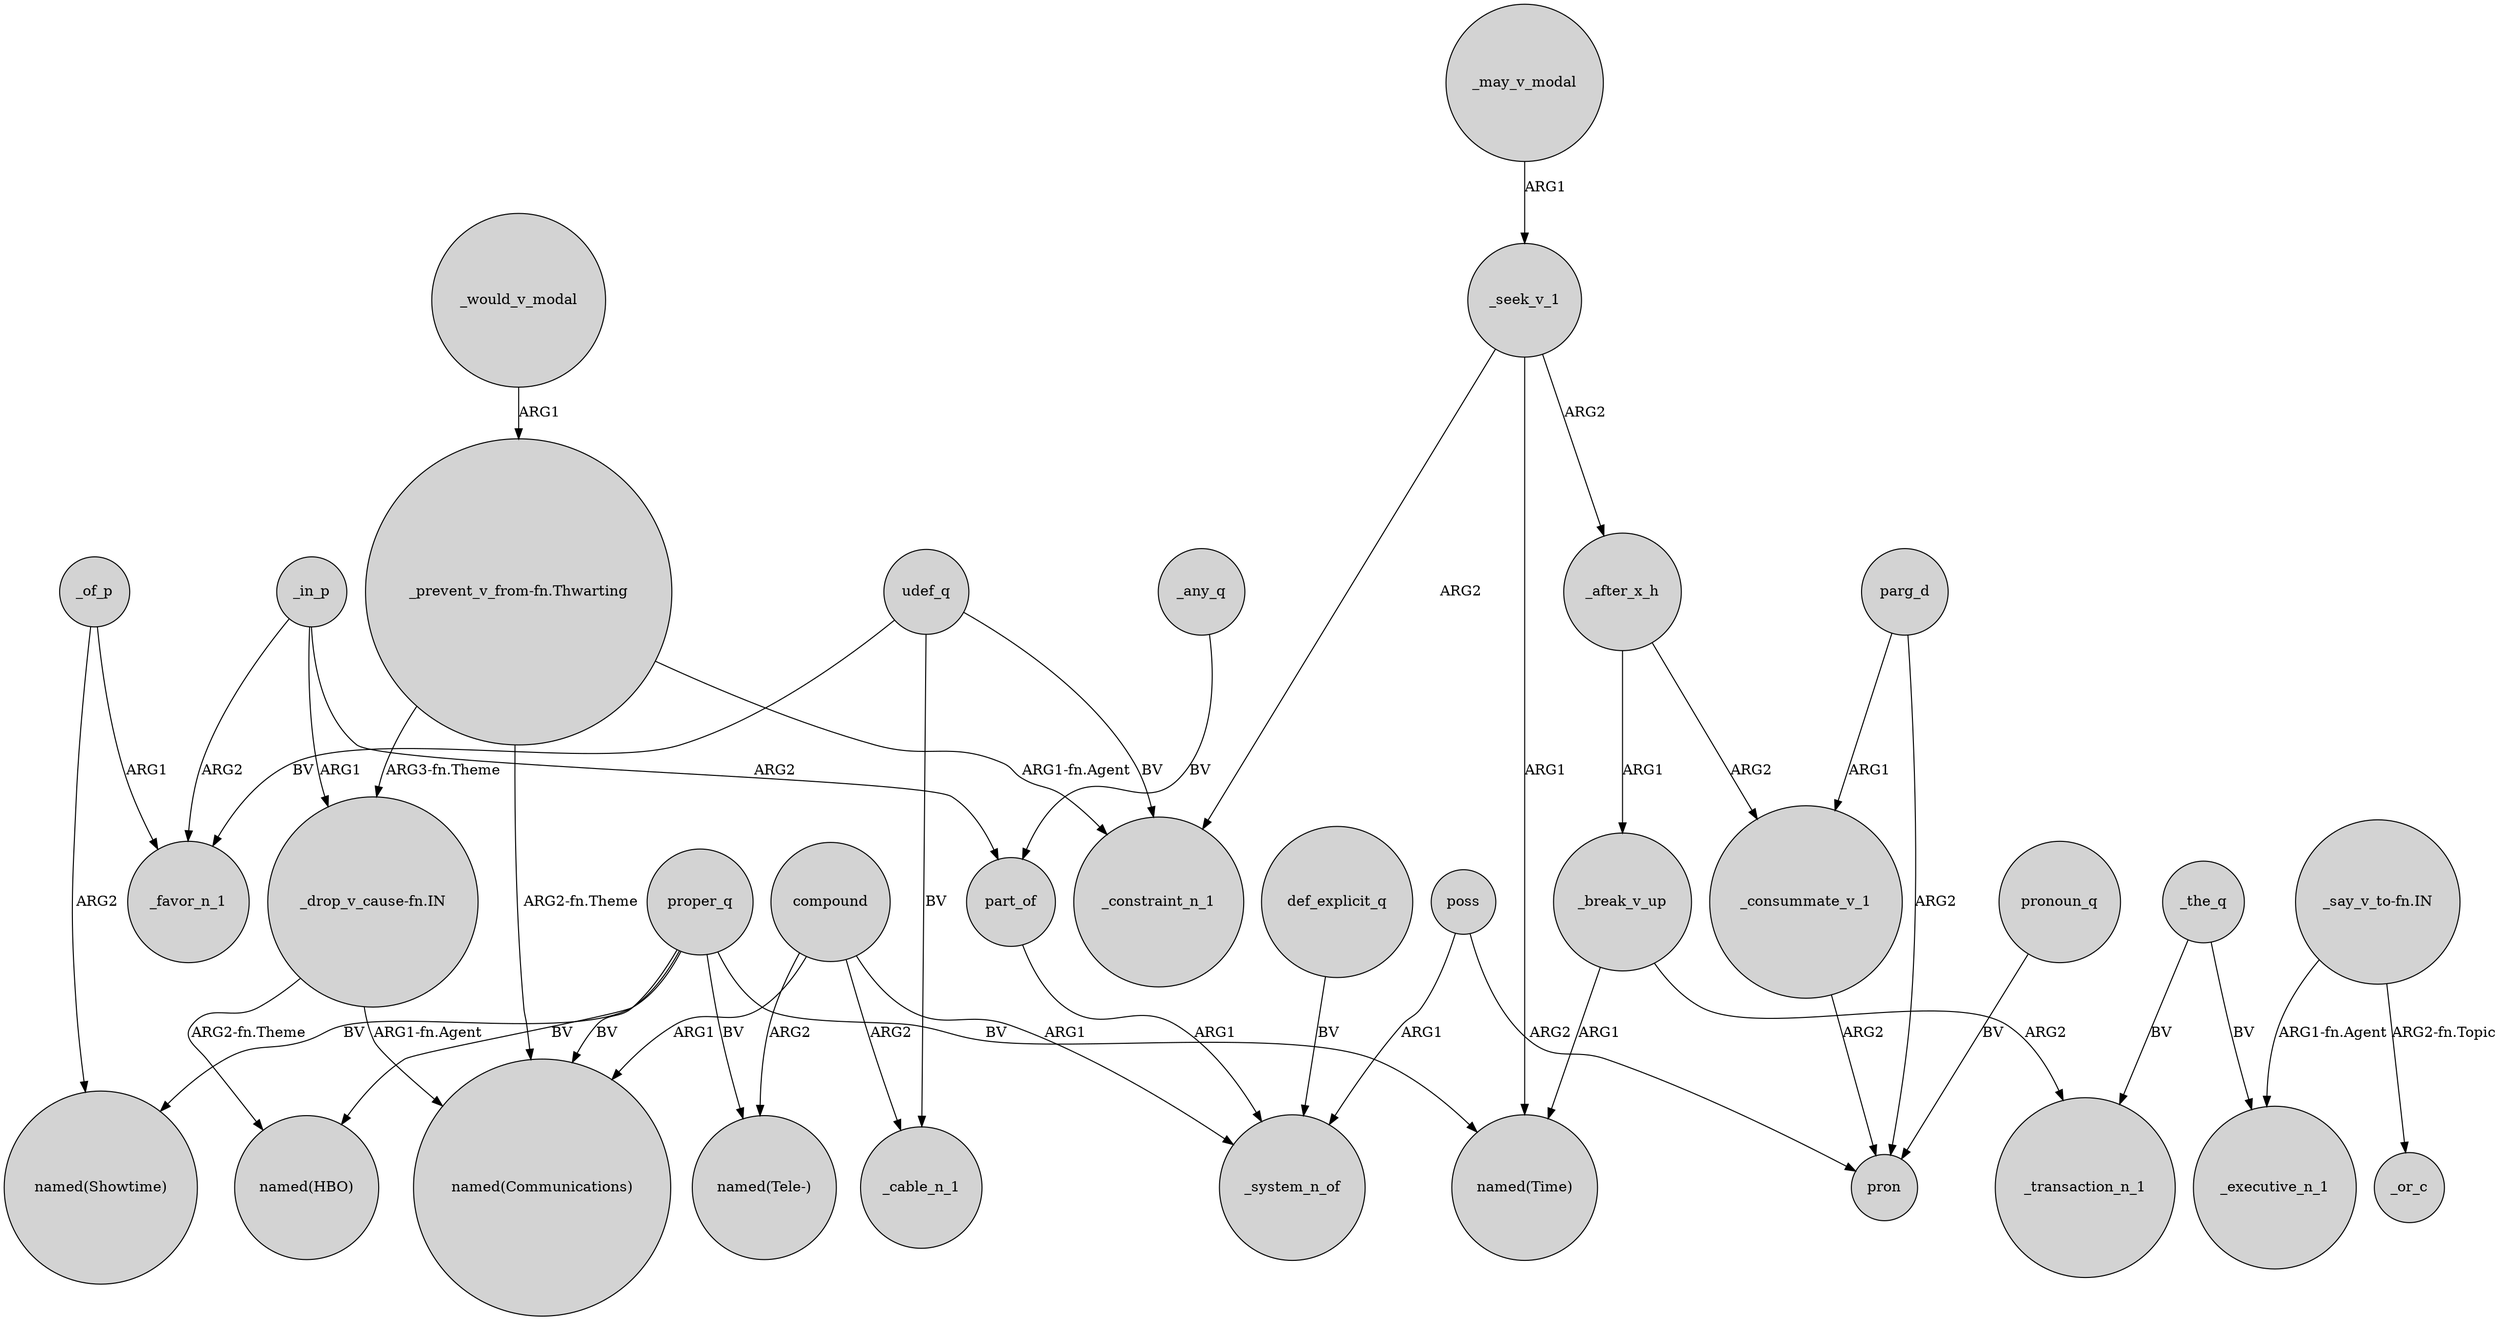 digraph {
	node [shape=circle style=filled]
	_seek_v_1 -> "named(Time)" [label=ARG1]
	"_prevent_v_from-fn.Thwarting" -> "named(Communications)" [label="ARG2-fn.Theme"]
	poss -> pron [label=ARG2]
	"_say_v_to-fn.IN" -> _or_c [label="ARG2-fn.Topic"]
	"_drop_v_cause-fn.IN" -> "named(Communications)" [label="ARG1-fn.Agent"]
	udef_q -> _favor_n_1 [label=BV]
	_the_q -> _executive_n_1 [label=BV]
	compound -> _system_n_of [label=ARG1]
	"_prevent_v_from-fn.Thwarting" -> _constraint_n_1 [label="ARG1-fn.Agent"]
	_in_p -> "_drop_v_cause-fn.IN" [label=ARG1]
	proper_q -> "named(Communications)" [label=BV]
	poss -> _system_n_of [label=ARG1]
	_seek_v_1 -> _after_x_h [label=ARG2]
	def_explicit_q -> _system_n_of [label=BV]
	_of_p -> "named(Showtime)" [label=ARG2]
	_seek_v_1 -> _constraint_n_1 [label=ARG2]
	proper_q -> "named(Tele-)" [label=BV]
	proper_q -> "named(Showtime)" [label=BV]
	_after_x_h -> _break_v_up [label=ARG1]
	compound -> "named(Communications)" [label=ARG1]
	parg_d -> pron [label=ARG2]
	pronoun_q -> pron [label=BV]
	udef_q -> _constraint_n_1 [label=BV]
	parg_d -> _consummate_v_1 [label=ARG1]
	"_say_v_to-fn.IN" -> _executive_n_1 [label="ARG1-fn.Agent"]
	_after_x_h -> _consummate_v_1 [label=ARG2]
	_break_v_up -> "named(Time)" [label=ARG1]
	_may_v_modal -> _seek_v_1 [label=ARG1]
	compound -> _cable_n_1 [label=ARG2]
	"_prevent_v_from-fn.Thwarting" -> "_drop_v_cause-fn.IN" [label="ARG3-fn.Theme"]
	_would_v_modal -> "_prevent_v_from-fn.Thwarting" [label=ARG1]
	_any_q -> part_of [label=BV]
	_consummate_v_1 -> pron [label=ARG2]
	udef_q -> _cable_n_1 [label=BV]
	_of_p -> _favor_n_1 [label=ARG1]
	proper_q -> "named(Time)" [label=BV]
	_in_p -> _favor_n_1 [label=ARG2]
	"_drop_v_cause-fn.IN" -> "named(HBO)" [label="ARG2-fn.Theme"]
	_the_q -> _transaction_n_1 [label=BV]
	_in_p -> part_of [label=ARG2]
	compound -> "named(Tele-)" [label=ARG2]
	_break_v_up -> _transaction_n_1 [label=ARG2]
	proper_q -> "named(HBO)" [label=BV]
	part_of -> _system_n_of [label=ARG1]
}
